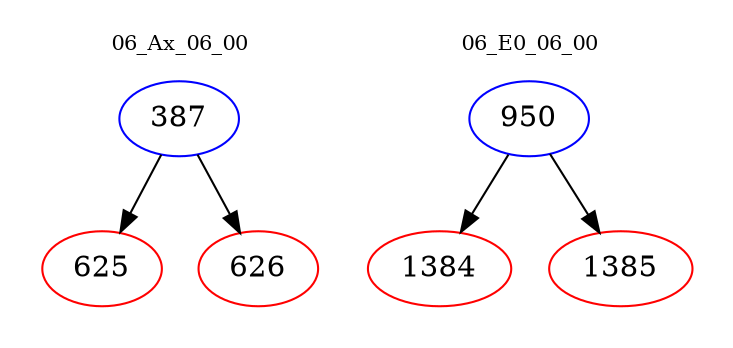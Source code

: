 digraph{
subgraph cluster_0 {
color = white
label = "06_Ax_06_00";
fontsize=10;
T0_387 [label="387", color="blue"]
T0_387 -> T0_625 [color="black"]
T0_625 [label="625", color="red"]
T0_387 -> T0_626 [color="black"]
T0_626 [label="626", color="red"]
}
subgraph cluster_1 {
color = white
label = "06_E0_06_00";
fontsize=10;
T1_950 [label="950", color="blue"]
T1_950 -> T1_1384 [color="black"]
T1_1384 [label="1384", color="red"]
T1_950 -> T1_1385 [color="black"]
T1_1385 [label="1385", color="red"]
}
}
